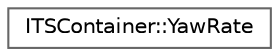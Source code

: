 digraph "类继承关系图"
{
 // INTERACTIVE_SVG=YES
 // LATEX_PDF_SIZE
  bgcolor="transparent";
  edge [fontname=Helvetica,fontsize=10,labelfontname=Helvetica,labelfontsize=10];
  node [fontname=Helvetica,fontsize=10,shape=box,height=0.2,width=0.4];
  rankdir="LR";
  Node0 [id="Node000000",label="ITSContainer::YawRate",height=0.2,width=0.4,color="grey40", fillcolor="white", style="filled",URL="$d8/db5/structITSContainer_1_1YawRate.html",tooltip=" "];
}
